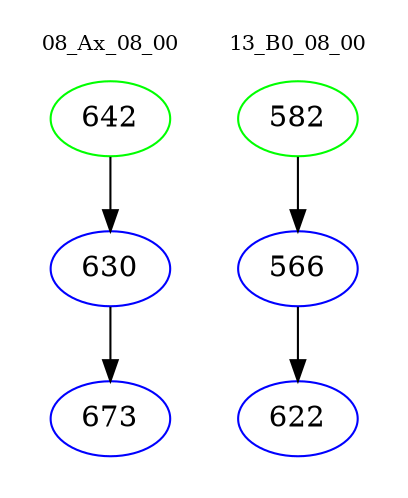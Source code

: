 digraph{
subgraph cluster_0 {
color = white
label = "08_Ax_08_00";
fontsize=10;
T0_642 [label="642", color="green"]
T0_642 -> T0_630 [color="black"]
T0_630 [label="630", color="blue"]
T0_630 -> T0_673 [color="black"]
T0_673 [label="673", color="blue"]
}
subgraph cluster_1 {
color = white
label = "13_B0_08_00";
fontsize=10;
T1_582 [label="582", color="green"]
T1_582 -> T1_566 [color="black"]
T1_566 [label="566", color="blue"]
T1_566 -> T1_622 [color="black"]
T1_622 [label="622", color="blue"]
}
}
